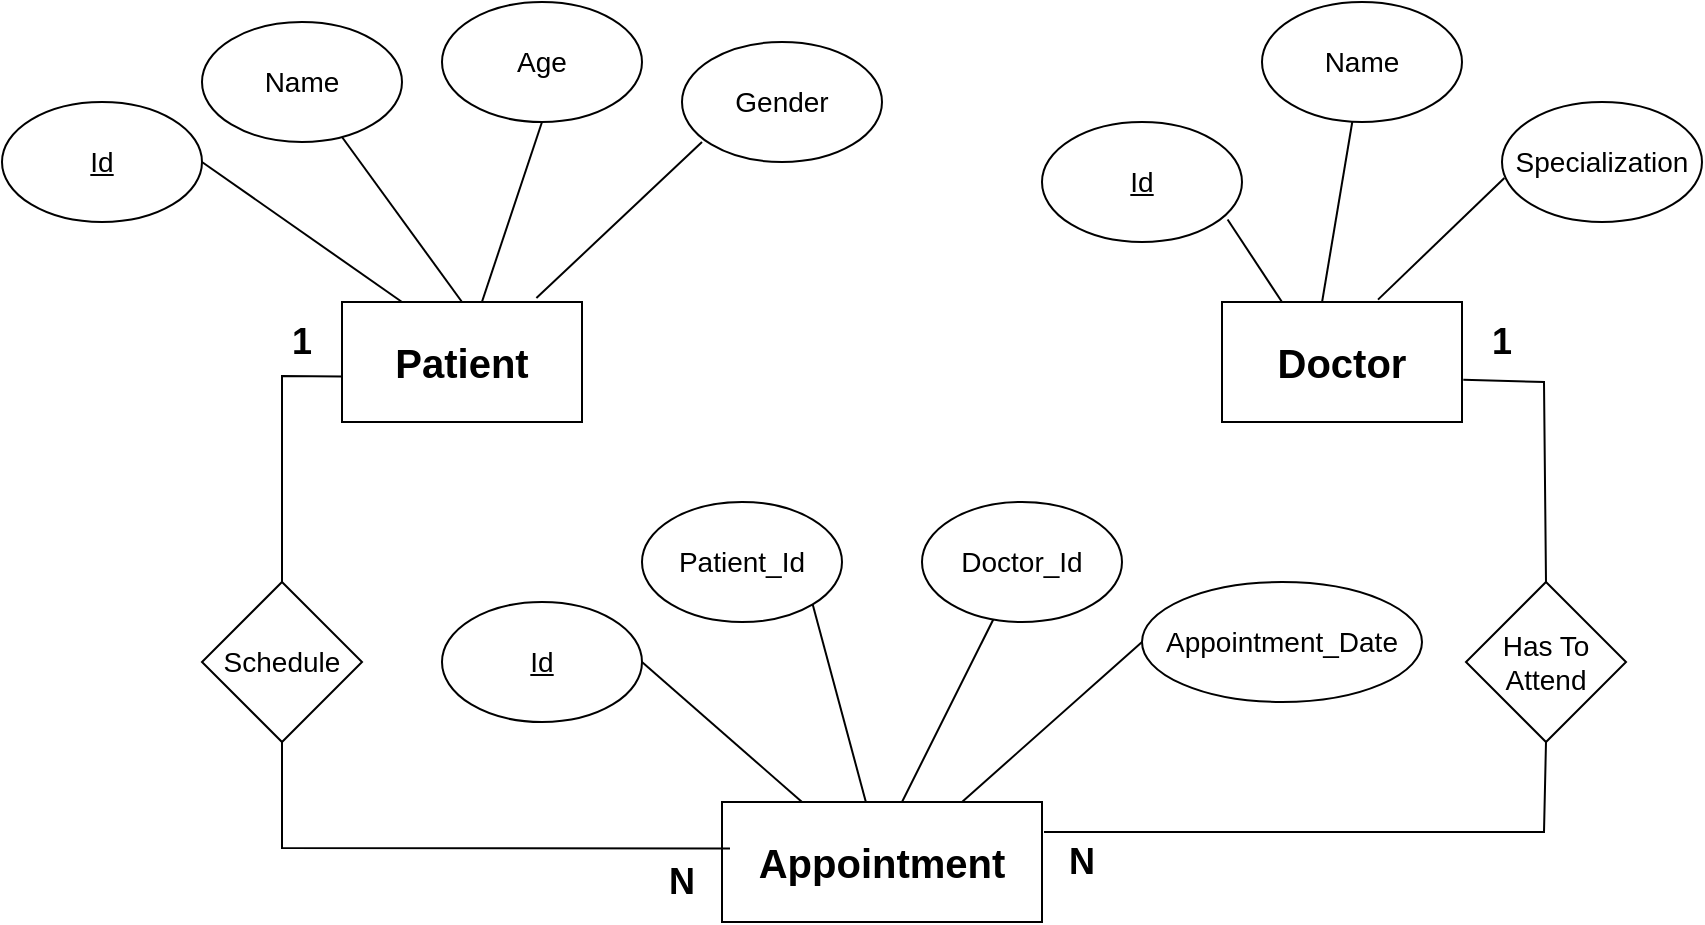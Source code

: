 <mxfile version="24.8.6">
  <diagram name="Page-1" id="Ntax04rmGgVVswNrzHdb">
    <mxGraphModel dx="1900" dy="557" grid="1" gridSize="10" guides="1" tooltips="1" connect="1" arrows="1" fold="1" page="1" pageScale="1" pageWidth="850" pageHeight="1100" math="0" shadow="0">
      <root>
        <mxCell id="0" />
        <mxCell id="1" parent="0" />
        <mxCell id="kIgDqrGgYZ155_Omxt1B-1" value="Patient" style="rounded=0;whiteSpace=wrap;html=1;fontSize=20;fontStyle=1" parent="1" vertex="1">
          <mxGeometry x="130" y="160" width="120" height="60" as="geometry" />
        </mxCell>
        <mxCell id="kIgDqrGgYZ155_Omxt1B-2" value="Appointment" style="rounded=0;whiteSpace=wrap;html=1;fontSize=20;fontStyle=1" parent="1" vertex="1">
          <mxGeometry x="320" y="410" width="160" height="60" as="geometry" />
        </mxCell>
        <mxCell id="kIgDqrGgYZ155_Omxt1B-3" value="Doctor" style="rounded=0;whiteSpace=wrap;html=1;fontSize=20;fontStyle=1" parent="1" vertex="1">
          <mxGeometry x="570" y="160" width="120" height="60" as="geometry" />
        </mxCell>
        <mxCell id="kIgDqrGgYZ155_Omxt1B-4" value="Doctor_Id" style="ellipse;whiteSpace=wrap;html=1;fontSize=14;" parent="1" vertex="1">
          <mxGeometry x="420" y="260" width="100" height="60" as="geometry" />
        </mxCell>
        <mxCell id="kIgDqrGgYZ155_Omxt1B-5" value="Patient_Id" style="ellipse;whiteSpace=wrap;html=1;fontSize=14;" parent="1" vertex="1">
          <mxGeometry x="280" y="260" width="100" height="60" as="geometry" />
        </mxCell>
        <mxCell id="kIgDqrGgYZ155_Omxt1B-6" value="Id" style="ellipse;whiteSpace=wrap;html=1;fontSize=14;fontStyle=4" parent="1" vertex="1">
          <mxGeometry x="180" y="310" width="100" height="60" as="geometry" />
        </mxCell>
        <mxCell id="kIgDqrGgYZ155_Omxt1B-7" value="Appointment_Date" style="ellipse;whiteSpace=wrap;html=1;fontSize=14;" parent="1" vertex="1">
          <mxGeometry x="530" y="300" width="140" height="60" as="geometry" />
        </mxCell>
        <mxCell id="kIgDqrGgYZ155_Omxt1B-8" value="Id" style="ellipse;whiteSpace=wrap;html=1;fontSize=14;fontStyle=4" parent="1" vertex="1">
          <mxGeometry x="-40" y="60" width="100" height="60" as="geometry" />
        </mxCell>
        <mxCell id="kIgDqrGgYZ155_Omxt1B-9" value="Name" style="ellipse;whiteSpace=wrap;html=1;fontSize=14;" parent="1" vertex="1">
          <mxGeometry x="60" y="20" width="100" height="60" as="geometry" />
        </mxCell>
        <mxCell id="kIgDqrGgYZ155_Omxt1B-10" value="Age" style="ellipse;whiteSpace=wrap;html=1;fontSize=14;" parent="1" vertex="1">
          <mxGeometry x="180" y="10" width="100" height="60" as="geometry" />
        </mxCell>
        <mxCell id="kIgDqrGgYZ155_Omxt1B-11" value="&lt;font style=&quot;font-size: 14px;&quot;&gt;Gender&lt;/font&gt;" style="ellipse;whiteSpace=wrap;html=1;fontSize=14;" parent="1" vertex="1">
          <mxGeometry x="300" y="30" width="100" height="60" as="geometry" />
        </mxCell>
        <mxCell id="kIgDqrGgYZ155_Omxt1B-12" value="Id" style="ellipse;whiteSpace=wrap;html=1;fontSize=14;fontStyle=4" parent="1" vertex="1">
          <mxGeometry x="480" y="70" width="100" height="60" as="geometry" />
        </mxCell>
        <mxCell id="kIgDqrGgYZ155_Omxt1B-13" value="Name" style="ellipse;whiteSpace=wrap;html=1;fontSize=14;" parent="1" vertex="1">
          <mxGeometry x="590" y="10" width="100" height="60" as="geometry" />
        </mxCell>
        <mxCell id="kIgDqrGgYZ155_Omxt1B-14" value="Specialization" style="ellipse;whiteSpace=wrap;html=1;fontSize=14;" parent="1" vertex="1">
          <mxGeometry x="710" y="60" width="100" height="60" as="geometry" />
        </mxCell>
        <mxCell id="kIgDqrGgYZ155_Omxt1B-15" value="" style="endArrow=none;html=1;rounded=0;entryX=0;entryY=0.5;entryDx=0;entryDy=0;" parent="1" target="kIgDqrGgYZ155_Omxt1B-7" edge="1">
          <mxGeometry width="50" height="50" relative="1" as="geometry">
            <mxPoint x="440" y="410" as="sourcePoint" />
            <mxPoint x="490" y="360" as="targetPoint" />
          </mxGeometry>
        </mxCell>
        <mxCell id="kIgDqrGgYZ155_Omxt1B-16" value="" style="endArrow=none;html=1;rounded=0;entryX=1;entryY=1;entryDx=0;entryDy=0;" parent="1" source="kIgDqrGgYZ155_Omxt1B-2" target="kIgDqrGgYZ155_Omxt1B-5" edge="1">
          <mxGeometry width="50" height="50" relative="1" as="geometry">
            <mxPoint x="375" y="390" as="sourcePoint" />
            <mxPoint x="425" y="340" as="targetPoint" />
          </mxGeometry>
        </mxCell>
        <mxCell id="kIgDqrGgYZ155_Omxt1B-17" value="" style="endArrow=none;html=1;rounded=0;exitX=0.25;exitY=0;exitDx=0;exitDy=0;entryX=0.928;entryY=0.813;entryDx=0;entryDy=0;entryPerimeter=0;" parent="1" source="kIgDqrGgYZ155_Omxt1B-3" target="kIgDqrGgYZ155_Omxt1B-12" edge="1">
          <mxGeometry width="50" height="50" relative="1" as="geometry">
            <mxPoint x="590" y="140" as="sourcePoint" />
            <mxPoint x="640" y="90" as="targetPoint" />
          </mxGeometry>
        </mxCell>
        <mxCell id="kIgDqrGgYZ155_Omxt1B-18" value="" style="endArrow=none;html=1;rounded=0;entryX=0.012;entryY=0.633;entryDx=0;entryDy=0;entryPerimeter=0;exitX=0.65;exitY=-0.02;exitDx=0;exitDy=0;exitPerimeter=0;" parent="1" source="kIgDqrGgYZ155_Omxt1B-3" target="kIgDqrGgYZ155_Omxt1B-14" edge="1">
          <mxGeometry width="50" height="50" relative="1" as="geometry">
            <mxPoint x="630" y="160" as="sourcePoint" />
            <mxPoint x="680" y="110" as="targetPoint" />
          </mxGeometry>
        </mxCell>
        <mxCell id="kIgDqrGgYZ155_Omxt1B-19" value="" style="endArrow=none;html=1;rounded=0;exitX=0.417;exitY=0;exitDx=0;exitDy=0;exitPerimeter=0;" parent="1" source="kIgDqrGgYZ155_Omxt1B-3" target="kIgDqrGgYZ155_Omxt1B-13" edge="1">
          <mxGeometry width="50" height="50" relative="1" as="geometry">
            <mxPoint x="605" y="150" as="sourcePoint" />
            <mxPoint x="655" y="100" as="targetPoint" />
          </mxGeometry>
        </mxCell>
        <mxCell id="kIgDqrGgYZ155_Omxt1B-20" value="" style="endArrow=none;html=1;rounded=0;exitX=0.5;exitY=0;exitDx=0;exitDy=0;" parent="1" source="kIgDqrGgYZ155_Omxt1B-1" target="kIgDqrGgYZ155_Omxt1B-9" edge="1">
          <mxGeometry width="50" height="50" relative="1" as="geometry">
            <mxPoint x="190" y="156" as="sourcePoint" />
            <mxPoint x="215" y="110" as="targetPoint" />
          </mxGeometry>
        </mxCell>
        <mxCell id="kIgDqrGgYZ155_Omxt1B-21" value="" style="endArrow=none;html=1;rounded=0;entryX=1;entryY=0.5;entryDx=0;entryDy=0;exitX=0.25;exitY=0;exitDx=0;exitDy=0;" parent="1" source="kIgDqrGgYZ155_Omxt1B-1" target="kIgDqrGgYZ155_Omxt1B-8" edge="1">
          <mxGeometry width="50" height="50" relative="1" as="geometry">
            <mxPoint x="130" y="160" as="sourcePoint" />
            <mxPoint x="180" y="110" as="targetPoint" />
          </mxGeometry>
        </mxCell>
        <mxCell id="kIgDqrGgYZ155_Omxt1B-22" value="" style="endArrow=none;html=1;rounded=0;exitX=0.81;exitY=-0.033;exitDx=0;exitDy=0;exitPerimeter=0;" parent="1" source="kIgDqrGgYZ155_Omxt1B-1" edge="1">
          <mxGeometry width="50" height="50" relative="1" as="geometry">
            <mxPoint x="260" y="130" as="sourcePoint" />
            <mxPoint x="310" y="80" as="targetPoint" />
          </mxGeometry>
        </mxCell>
        <mxCell id="kIgDqrGgYZ155_Omxt1B-23" value="" style="endArrow=none;html=1;rounded=0;exitX=0.583;exitY=0;exitDx=0;exitDy=0;exitPerimeter=0;entryX=0.5;entryY=1;entryDx=0;entryDy=0;" parent="1" source="kIgDqrGgYZ155_Omxt1B-1" target="kIgDqrGgYZ155_Omxt1B-10" edge="1">
          <mxGeometry width="50" height="50" relative="1" as="geometry">
            <mxPoint x="190" y="150" as="sourcePoint" />
            <mxPoint x="240" y="100" as="targetPoint" />
          </mxGeometry>
        </mxCell>
        <mxCell id="kIgDqrGgYZ155_Omxt1B-24" value="" style="endArrow=none;html=1;rounded=0;" parent="1" target="kIgDqrGgYZ155_Omxt1B-4" edge="1">
          <mxGeometry width="50" height="50" relative="1" as="geometry">
            <mxPoint x="410" y="410" as="sourcePoint" />
            <mxPoint x="460" y="360" as="targetPoint" />
          </mxGeometry>
        </mxCell>
        <mxCell id="kIgDqrGgYZ155_Omxt1B-25" value="" style="endArrow=none;html=1;rounded=0;entryX=1;entryY=0.5;entryDx=0;entryDy=0;" parent="1" target="kIgDqrGgYZ155_Omxt1B-6" edge="1">
          <mxGeometry width="50" height="50" relative="1" as="geometry">
            <mxPoint x="360" y="410" as="sourcePoint" />
            <mxPoint x="410" y="360" as="targetPoint" />
          </mxGeometry>
        </mxCell>
        <mxCell id="kIgDqrGgYZ155_Omxt1B-26" value="" style="endArrow=none;html=1;rounded=0;exitX=0.5;exitY=0;exitDx=0;exitDy=0;entryX=0.003;entryY=0.62;entryDx=0;entryDy=0;entryPerimeter=0;" parent="1" source="kIgDqrGgYZ155_Omxt1B-27" target="kIgDqrGgYZ155_Omxt1B-1" edge="1">
          <mxGeometry width="50" height="50" relative="1" as="geometry">
            <mxPoint x="100" y="340" as="sourcePoint" />
            <mxPoint x="140" y="200" as="targetPoint" />
            <Array as="points">
              <mxPoint x="100" y="197" />
            </Array>
          </mxGeometry>
        </mxCell>
        <mxCell id="kIgDqrGgYZ155_Omxt1B-27" value="Schedule" style="rhombus;whiteSpace=wrap;html=1;fontSize=14;" parent="1" vertex="1">
          <mxGeometry x="60" y="300" width="80" height="80" as="geometry" />
        </mxCell>
        <mxCell id="kIgDqrGgYZ155_Omxt1B-28" value="Has To Attend" style="rhombus;whiteSpace=wrap;html=1;fontSize=14;" parent="1" vertex="1">
          <mxGeometry x="692" y="300" width="80" height="80" as="geometry" />
        </mxCell>
        <mxCell id="kIgDqrGgYZ155_Omxt1B-29" value="" style="endArrow=none;html=1;rounded=0;entryX=0.025;entryY=0.387;entryDx=0;entryDy=0;entryPerimeter=0;" parent="1" source="kIgDqrGgYZ155_Omxt1B-27" target="kIgDqrGgYZ155_Omxt1B-2" edge="1">
          <mxGeometry width="50" height="50" relative="1" as="geometry">
            <mxPoint x="90" y="460" as="sourcePoint" />
            <mxPoint x="150" y="410" as="targetPoint" />
            <Array as="points">
              <mxPoint x="100" y="433" />
            </Array>
          </mxGeometry>
        </mxCell>
        <mxCell id="kIgDqrGgYZ155_Omxt1B-30" value="" style="endArrow=none;html=1;rounded=0;entryX=0.997;entryY=0.647;entryDx=0;entryDy=0;entryPerimeter=0;exitX=0.5;exitY=0;exitDx=0;exitDy=0;" parent="1" source="kIgDqrGgYZ155_Omxt1B-28" edge="1">
          <mxGeometry width="50" height="50" relative="1" as="geometry">
            <mxPoint x="721" y="310" as="sourcePoint" />
            <mxPoint x="690.64" y="198.82" as="targetPoint" />
            <Array as="points">
              <mxPoint x="731" y="200" />
            </Array>
          </mxGeometry>
        </mxCell>
        <mxCell id="kIgDqrGgYZ155_Omxt1B-31" value="" style="endArrow=none;html=1;rounded=0;entryX=0.5;entryY=1;entryDx=0;entryDy=0;exitX=1;exitY=0.25;exitDx=0;exitDy=0;" parent="1" target="kIgDqrGgYZ155_Omxt1B-28" edge="1">
          <mxGeometry width="50" height="50" relative="1" as="geometry">
            <mxPoint x="481" y="425" as="sourcePoint" />
            <mxPoint x="691" y="410" as="targetPoint" />
            <Array as="points">
              <mxPoint x="731" y="425" />
            </Array>
          </mxGeometry>
        </mxCell>
        <mxCell id="kIgDqrGgYZ155_Omxt1B-32" value="&lt;font style=&quot;font-size: 18px;&quot;&gt;&lt;span style=&quot;font-size: 18px;&quot;&gt;1&lt;/span&gt;&lt;/font&gt;" style="text;html=1;align=center;verticalAlign=middle;whiteSpace=wrap;rounded=0;fontSize=18;fontStyle=1" parent="1" vertex="1">
          <mxGeometry x="90" y="160" width="40" height="40" as="geometry" />
        </mxCell>
        <mxCell id="kIgDqrGgYZ155_Omxt1B-33" value="&lt;font style=&quot;font-size: 18px;&quot;&gt;&lt;span style=&quot;font-size: 18px;&quot;&gt;1&lt;/span&gt;&lt;/font&gt;" style="text;html=1;align=center;verticalAlign=middle;whiteSpace=wrap;rounded=0;fontSize=18;fontStyle=1" parent="1" vertex="1">
          <mxGeometry x="690" y="165" width="40" height="30" as="geometry" />
        </mxCell>
        <mxCell id="kIgDqrGgYZ155_Omxt1B-34" value="N" style="text;html=1;align=center;verticalAlign=middle;whiteSpace=wrap;rounded=0;fontSize=18;fontStyle=1" parent="1" vertex="1">
          <mxGeometry x="480" y="420" width="40" height="40" as="geometry" />
        </mxCell>
        <mxCell id="kIgDqrGgYZ155_Omxt1B-35" value="N" style="text;html=1;align=center;verticalAlign=middle;whiteSpace=wrap;rounded=0;fontSize=18;fontStyle=1" parent="1" vertex="1">
          <mxGeometry x="280" y="430" width="40" height="40" as="geometry" />
        </mxCell>
      </root>
    </mxGraphModel>
  </diagram>
</mxfile>
